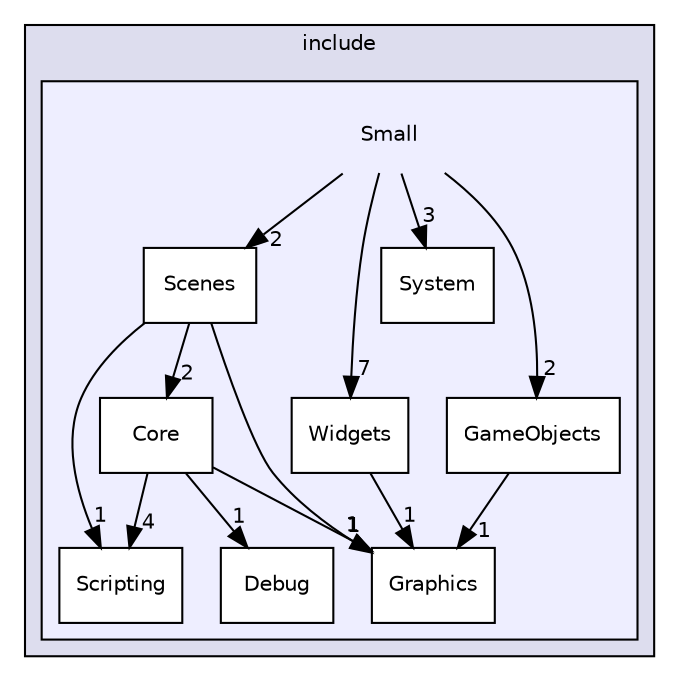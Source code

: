 digraph "include/Small" {
  compound=true
  node [ fontsize="10", fontname="Helvetica"];
  edge [ labelfontsize="10", labelfontname="Helvetica"];
  subgraph clusterdir_8e4a18c814930dece8feb93b1f20a8ba {
    graph [ bgcolor="#ddddee", pencolor="black", label="include" fontname="Helvetica", fontsize="10", URL="dir_8e4a18c814930dece8feb93b1f20a8ba.html"]
  subgraph clusterdir_bccf9de9576cfd43a752576f669ec707 {
    graph [ bgcolor="#eeeeff", pencolor="black", label="" URL="dir_bccf9de9576cfd43a752576f669ec707.html"];
    dir_bccf9de9576cfd43a752576f669ec707 [shape=plaintext label="Small"];
    dir_28fb12f25184f93ef1999017e259726d [shape=box label="Core" color="black" fillcolor="white" style="filled" URL="dir_28fb12f25184f93ef1999017e259726d.html"];
    dir_7f4e8556346902d5437514d20633b51f [shape=box label="Debug" color="black" fillcolor="white" style="filled" URL="dir_7f4e8556346902d5437514d20633b51f.html"];
    dir_93a9b13fd1faea679b8404f52a1184a5 [shape=box label="GameObjects" color="black" fillcolor="white" style="filled" URL="dir_93a9b13fd1faea679b8404f52a1184a5.html"];
    dir_1e32cf0ae7c9740a651d31fd7036c32f [shape=box label="Graphics" color="black" fillcolor="white" style="filled" URL="dir_1e32cf0ae7c9740a651d31fd7036c32f.html"];
    dir_08a504847c5d5d11f9a6f924aa83786a [shape=box label="Scenes" color="black" fillcolor="white" style="filled" URL="dir_08a504847c5d5d11f9a6f924aa83786a.html"];
    dir_83b6773e5da43a082e3b0b578f795f5d [shape=box label="Scripting" color="black" fillcolor="white" style="filled" URL="dir_83b6773e5da43a082e3b0b578f795f5d.html"];
    dir_ee49f823e1d6d52dedd8522691ce7cb9 [shape=box label="System" color="black" fillcolor="white" style="filled" URL="dir_ee49f823e1d6d52dedd8522691ce7cb9.html"];
    dir_db89475db93d8c9ea59250fb4006acd2 [shape=box label="Widgets" color="black" fillcolor="white" style="filled" URL="dir_db89475db93d8c9ea59250fb4006acd2.html"];
  }
  }
  dir_bccf9de9576cfd43a752576f669ec707->dir_93a9b13fd1faea679b8404f52a1184a5 [headlabel="2", labeldistance=1.5 headhref="dir_000001_000004.html"];
  dir_bccf9de9576cfd43a752576f669ec707->dir_08a504847c5d5d11f9a6f924aa83786a [headlabel="2", labeldistance=1.5 headhref="dir_000001_000006.html"];
  dir_bccf9de9576cfd43a752576f669ec707->dir_db89475db93d8c9ea59250fb4006acd2 [headlabel="7", labeldistance=1.5 headhref="dir_000001_000009.html"];
  dir_bccf9de9576cfd43a752576f669ec707->dir_ee49f823e1d6d52dedd8522691ce7cb9 [headlabel="3", labeldistance=1.5 headhref="dir_000001_000008.html"];
  dir_93a9b13fd1faea679b8404f52a1184a5->dir_1e32cf0ae7c9740a651d31fd7036c32f [headlabel="1", labeldistance=1.5 headhref="dir_000004_000005.html"];
  dir_08a504847c5d5d11f9a6f924aa83786a->dir_83b6773e5da43a082e3b0b578f795f5d [headlabel="1", labeldistance=1.5 headhref="dir_000006_000007.html"];
  dir_08a504847c5d5d11f9a6f924aa83786a->dir_1e32cf0ae7c9740a651d31fd7036c32f [headlabel="1", labeldistance=1.5 headhref="dir_000006_000005.html"];
  dir_08a504847c5d5d11f9a6f924aa83786a->dir_28fb12f25184f93ef1999017e259726d [headlabel="2", labeldistance=1.5 headhref="dir_000006_000002.html"];
  dir_db89475db93d8c9ea59250fb4006acd2->dir_1e32cf0ae7c9740a651d31fd7036c32f [headlabel="1", labeldistance=1.5 headhref="dir_000009_000005.html"];
  dir_28fb12f25184f93ef1999017e259726d->dir_83b6773e5da43a082e3b0b578f795f5d [headlabel="4", labeldistance=1.5 headhref="dir_000002_000007.html"];
  dir_28fb12f25184f93ef1999017e259726d->dir_7f4e8556346902d5437514d20633b51f [headlabel="1", labeldistance=1.5 headhref="dir_000002_000003.html"];
  dir_28fb12f25184f93ef1999017e259726d->dir_1e32cf0ae7c9740a651d31fd7036c32f [headlabel="1", labeldistance=1.5 headhref="dir_000002_000005.html"];
}
